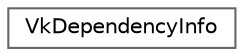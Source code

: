 digraph "类继承关系图"
{
 // LATEX_PDF_SIZE
  bgcolor="transparent";
  edge [fontname=Helvetica,fontsize=10,labelfontname=Helvetica,labelfontsize=10];
  node [fontname=Helvetica,fontsize=10,shape=box,height=0.2,width=0.4];
  rankdir="LR";
  Node0 [id="Node000000",label="VkDependencyInfo",height=0.2,width=0.4,color="grey40", fillcolor="white", style="filled",URL="$struct_vk_dependency_info.html",tooltip=" "];
}

